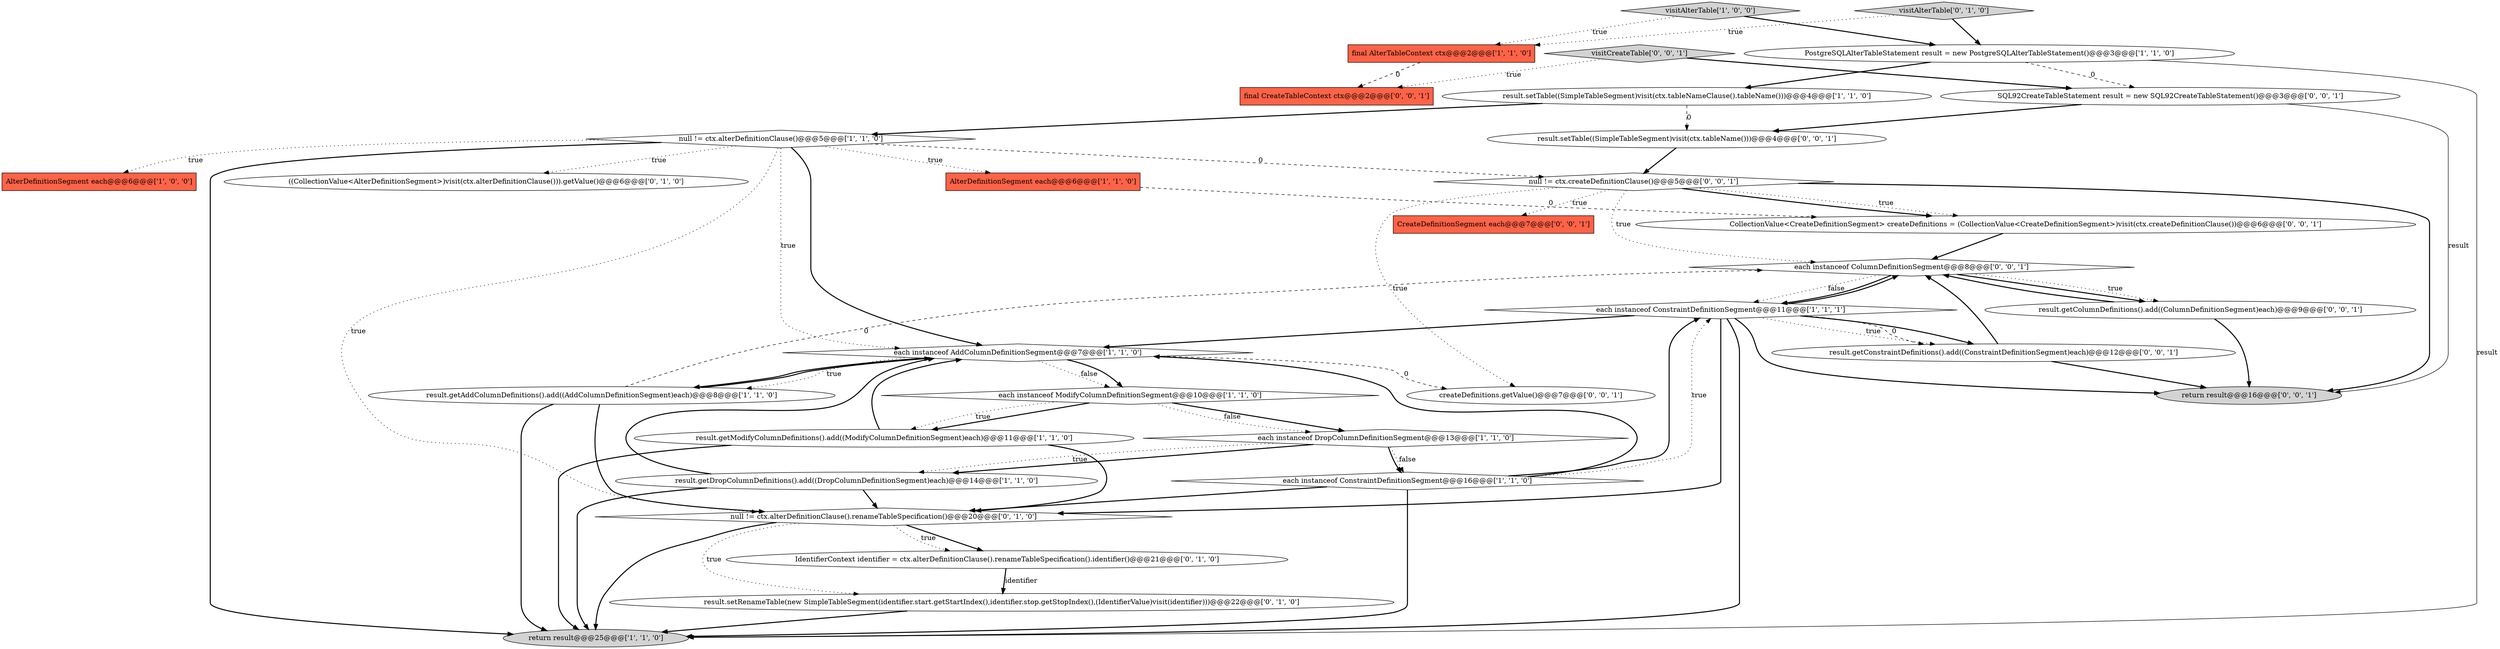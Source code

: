 digraph {
12 [style = filled, label = "AlterDefinitionSegment each@@@6@@@['1', '1', '0']", fillcolor = tomato, shape = box image = "AAA0AAABBB1BBB"];
27 [style = filled, label = "null != ctx.createDefinitionClause()@@@5@@@['0', '0', '1']", fillcolor = white, shape = diamond image = "AAA0AAABBB3BBB"];
24 [style = filled, label = "result.getConstraintDefinitions().add((ConstraintDefinitionSegment)each)@@@12@@@['0', '0', '1']", fillcolor = white, shape = ellipse image = "AAA0AAABBB3BBB"];
16 [style = filled, label = "result.setRenameTable(new SimpleTableSegment(identifier.start.getStartIndex(),identifier.stop.getStopIndex(),(IdentifierValue)visit(identifier)))@@@22@@@['0', '1', '0']", fillcolor = white, shape = ellipse image = "AAA1AAABBB2BBB"];
32 [style = filled, label = "final CreateTableContext ctx@@@2@@@['0', '0', '1']", fillcolor = tomato, shape = box image = "AAA0AAABBB3BBB"];
20 [style = filled, label = "null != ctx.alterDefinitionClause().renameTableSpecification()@@@20@@@['0', '1', '0']", fillcolor = white, shape = diamond image = "AAA1AAABBB2BBB"];
3 [style = filled, label = "null != ctx.alterDefinitionClause()@@@5@@@['1', '1', '0']", fillcolor = white, shape = diamond image = "AAA0AAABBB1BBB"];
0 [style = filled, label = "PostgreSQLAlterTableStatement result = new PostgreSQLAlterTableStatement()@@@3@@@['1', '1', '0']", fillcolor = white, shape = ellipse image = "AAA0AAABBB1BBB"];
6 [style = filled, label = "each instanceof ConstraintDefinitionSegment@@@11@@@['1', '1', '1']", fillcolor = white, shape = diamond image = "AAA0AAABBB1BBB"];
21 [style = filled, label = "result.setTable((SimpleTableSegment)visit(ctx.tableName()))@@@4@@@['0', '0', '1']", fillcolor = white, shape = ellipse image = "AAA0AAABBB3BBB"];
15 [style = filled, label = "result.getDropColumnDefinitions().add((DropColumnDefinitionSegment)each)@@@14@@@['1', '1', '0']", fillcolor = white, shape = ellipse image = "AAA0AAABBB1BBB"];
9 [style = filled, label = "result.setTable((SimpleTableSegment)visit(ctx.tableNameClause().tableName()))@@@4@@@['1', '1', '0']", fillcolor = white, shape = ellipse image = "AAA0AAABBB1BBB"];
7 [style = filled, label = "each instanceof ModifyColumnDefinitionSegment@@@10@@@['1', '1', '0']", fillcolor = white, shape = diamond image = "AAA0AAABBB1BBB"];
13 [style = filled, label = "result.getAddColumnDefinitions().add((AddColumnDefinitionSegment)each)@@@8@@@['1', '1', '0']", fillcolor = white, shape = ellipse image = "AAA0AAABBB1BBB"];
1 [style = filled, label = "each instanceof AddColumnDefinitionSegment@@@7@@@['1', '1', '0']", fillcolor = white, shape = diamond image = "AAA0AAABBB1BBB"];
14 [style = filled, label = "result.getModifyColumnDefinitions().add((ModifyColumnDefinitionSegment)each)@@@11@@@['1', '1', '0']", fillcolor = white, shape = ellipse image = "AAA0AAABBB1BBB"];
23 [style = filled, label = "CreateDefinitionSegment each@@@7@@@['0', '0', '1']", fillcolor = tomato, shape = box image = "AAA0AAABBB3BBB"];
26 [style = filled, label = "return result@@@16@@@['0', '0', '1']", fillcolor = lightgray, shape = ellipse image = "AAA0AAABBB3BBB"];
4 [style = filled, label = "each instanceof ConstraintDefinitionSegment@@@16@@@['1', '1', '0']", fillcolor = white, shape = diamond image = "AAA0AAABBB1BBB"];
22 [style = filled, label = "SQL92CreateTableStatement result = new SQL92CreateTableStatement()@@@3@@@['0', '0', '1']", fillcolor = white, shape = ellipse image = "AAA0AAABBB3BBB"];
28 [style = filled, label = "CollectionValue<CreateDefinitionSegment> createDefinitions = (CollectionValue<CreateDefinitionSegment>)visit(ctx.createDefinitionClause())@@@6@@@['0', '0', '1']", fillcolor = white, shape = ellipse image = "AAA0AAABBB3BBB"];
19 [style = filled, label = "IdentifierContext identifier = ctx.alterDefinitionClause().renameTableSpecification().identifier()@@@21@@@['0', '1', '0']", fillcolor = white, shape = ellipse image = "AAA1AAABBB2BBB"];
25 [style = filled, label = "each instanceof ColumnDefinitionSegment@@@8@@@['0', '0', '1']", fillcolor = white, shape = diamond image = "AAA0AAABBB3BBB"];
10 [style = filled, label = "each instanceof DropColumnDefinitionSegment@@@13@@@['1', '1', '0']", fillcolor = white, shape = diamond image = "AAA0AAABBB1BBB"];
30 [style = filled, label = "visitCreateTable['0', '0', '1']", fillcolor = lightgray, shape = diamond image = "AAA0AAABBB3BBB"];
2 [style = filled, label = "visitAlterTable['1', '0', '0']", fillcolor = lightgray, shape = diamond image = "AAA0AAABBB1BBB"];
11 [style = filled, label = "AlterDefinitionSegment each@@@6@@@['1', '0', '0']", fillcolor = tomato, shape = box image = "AAA0AAABBB1BBB"];
29 [style = filled, label = "result.getColumnDefinitions().add((ColumnDefinitionSegment)each)@@@9@@@['0', '0', '1']", fillcolor = white, shape = ellipse image = "AAA0AAABBB3BBB"];
5 [style = filled, label = "return result@@@25@@@['1', '1', '0']", fillcolor = lightgray, shape = ellipse image = "AAA0AAABBB1BBB"];
8 [style = filled, label = "final AlterTableContext ctx@@@2@@@['1', '1', '0']", fillcolor = tomato, shape = box image = "AAA0AAABBB1BBB"];
17 [style = filled, label = "visitAlterTable['0', '1', '0']", fillcolor = lightgray, shape = diamond image = "AAA0AAABBB2BBB"];
18 [style = filled, label = "((CollectionValue<AlterDefinitionSegment>)visit(ctx.alterDefinitionClause())).getValue()@@@6@@@['0', '1', '0']", fillcolor = white, shape = ellipse image = "AAA0AAABBB2BBB"];
31 [style = filled, label = "createDefinitions.getValue()@@@7@@@['0', '0', '1']", fillcolor = white, shape = ellipse image = "AAA0AAABBB3BBB"];
14->5 [style = bold, label=""];
3->12 [style = dotted, label="true"];
4->6 [style = bold, label=""];
25->29 [style = bold, label=""];
15->1 [style = bold, label=""];
27->31 [style = dotted, label="true"];
27->28 [style = bold, label=""];
7->10 [style = bold, label=""];
3->1 [style = dotted, label="true"];
2->8 [style = dotted, label="true"];
6->26 [style = bold, label=""];
9->21 [style = dashed, label="0"];
25->29 [style = dotted, label="true"];
12->28 [style = dashed, label="0"];
20->5 [style = bold, label=""];
4->5 [style = bold, label=""];
3->20 [style = dotted, label="true"];
9->3 [style = bold, label=""];
0->9 [style = bold, label=""];
3->27 [style = dashed, label="0"];
30->22 [style = bold, label=""];
6->24 [style = bold, label=""];
6->20 [style = bold, label=""];
7->10 [style = dotted, label="false"];
0->5 [style = solid, label="result"];
20->16 [style = dotted, label="true"];
4->20 [style = bold, label=""];
3->5 [style = bold, label=""];
29->25 [style = bold, label=""];
4->1 [style = bold, label=""];
3->1 [style = bold, label=""];
20->19 [style = bold, label=""];
7->14 [style = bold, label=""];
14->1 [style = bold, label=""];
25->6 [style = dotted, label="false"];
19->16 [style = bold, label=""];
30->32 [style = dotted, label="true"];
6->24 [style = dotted, label="true"];
13->25 [style = dashed, label="0"];
3->18 [style = dotted, label="true"];
10->4 [style = bold, label=""];
1->13 [style = dotted, label="true"];
7->14 [style = dotted, label="true"];
8->32 [style = dashed, label="0"];
1->31 [style = dashed, label="0"];
27->26 [style = bold, label=""];
6->24 [style = dashed, label="0"];
3->11 [style = dotted, label="true"];
15->5 [style = bold, label=""];
6->5 [style = bold, label=""];
6->25 [style = bold, label=""];
10->4 [style = dotted, label="false"];
21->27 [style = bold, label=""];
15->20 [style = bold, label=""];
16->5 [style = bold, label=""];
13->1 [style = bold, label=""];
17->8 [style = dotted, label="true"];
27->23 [style = dotted, label="true"];
1->7 [style = dotted, label="false"];
19->16 [style = solid, label="identifier"];
10->15 [style = bold, label=""];
2->0 [style = bold, label=""];
22->21 [style = bold, label=""];
24->25 [style = bold, label=""];
22->26 [style = solid, label="result"];
1->7 [style = bold, label=""];
13->20 [style = bold, label=""];
10->15 [style = dotted, label="true"];
20->19 [style = dotted, label="true"];
27->25 [style = dotted, label="true"];
17->0 [style = bold, label=""];
4->6 [style = dotted, label="true"];
27->28 [style = dotted, label="true"];
24->26 [style = bold, label=""];
6->1 [style = bold, label=""];
25->6 [style = bold, label=""];
0->22 [style = dashed, label="0"];
28->25 [style = bold, label=""];
13->5 [style = bold, label=""];
14->20 [style = bold, label=""];
1->13 [style = bold, label=""];
29->26 [style = bold, label=""];
}
